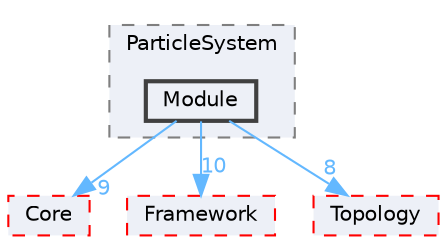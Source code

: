 digraph "D:/Peridyno/peridyno/src/Dynamics/Cuda/ParticleSystem/Module"
{
 // LATEX_PDF_SIZE
  bgcolor="transparent";
  edge [fontname=Helvetica,fontsize=10,labelfontname=Helvetica,labelfontsize=10];
  node [fontname=Helvetica,fontsize=10,shape=box,height=0.2,width=0.4];
  compound=true
  subgraph clusterdir_5112e9c65d410148830e991585b68117 {
    graph [ bgcolor="#edf0f7", pencolor="grey50", label="ParticleSystem", fontname=Helvetica,fontsize=10 style="filled,dashed", URL="dir_5112e9c65d410148830e991585b68117.html",tooltip=""]
  dir_0f3411ecb54dcde67bc60f107fb66264 [label="Module", fillcolor="#edf0f7", color="grey25", style="filled,bold", URL="dir_0f3411ecb54dcde67bc60f107fb66264.html",tooltip=""];
  }
  dir_18ab09de471ddf4a6c726bf6f36eb1c9 [label="Core", fillcolor="#edf0f7", color="red", style="filled,dashed", URL="dir_18ab09de471ddf4a6c726bf6f36eb1c9.html",tooltip=""];
  dir_72c161997c5186b0a4bbf39a44809cf4 [label="Framework", fillcolor="#edf0f7", color="red", style="filled,dashed", URL="dir_72c161997c5186b0a4bbf39a44809cf4.html",tooltip=""];
  dir_7ded34adb3e08c5a039f89f629ad7b33 [label="Topology", fillcolor="#edf0f7", color="red", style="filled,dashed", URL="dir_7ded34adb3e08c5a039f89f629ad7b33.html",tooltip=""];
  dir_0f3411ecb54dcde67bc60f107fb66264->dir_18ab09de471ddf4a6c726bf6f36eb1c9 [headlabel="9", labeldistance=1.5 headhref="dir_000045_000014.html" href="dir_000045_000014.html" color="steelblue1" fontcolor="steelblue1"];
  dir_0f3411ecb54dcde67bc60f107fb66264->dir_72c161997c5186b0a4bbf39a44809cf4 [headlabel="10", labeldistance=1.5 headhref="dir_000045_000027.html" href="dir_000045_000027.html" color="steelblue1" fontcolor="steelblue1"];
  dir_0f3411ecb54dcde67bc60f107fb66264->dir_7ded34adb3e08c5a039f89f629ad7b33 [headlabel="8", labeldistance=1.5 headhref="dir_000045_000081.html" href="dir_000045_000081.html" color="steelblue1" fontcolor="steelblue1"];
}
